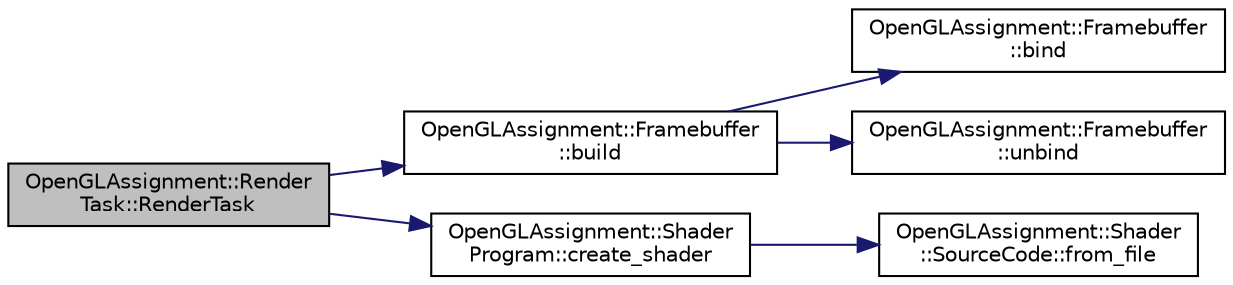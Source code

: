digraph "OpenGLAssignment::RenderTask::RenderTask"
{
 // LATEX_PDF_SIZE
  edge [fontname="Helvetica",fontsize="10",labelfontname="Helvetica",labelfontsize="10"];
  node [fontname="Helvetica",fontsize="10",shape=record];
  rankdir="LR";
  Node1 [label="OpenGLAssignment::Render\lTask::RenderTask",height=0.2,width=0.4,color="black", fillcolor="grey75", style="filled", fontcolor="black",tooltip="Creates an instance."];
  Node1 -> Node2 [color="midnightblue",fontsize="10",style="solid",fontname="Helvetica"];
  Node2 [label="OpenGLAssignment::Framebuffer\l::build",height=0.2,width=0.4,color="black", fillcolor="white", style="filled",URL="$class_open_g_l_assignment_1_1_framebuffer.html#a2bf66607a2987d5931a3f15bd72e8675",tooltip="Generates the framebuffer."];
  Node2 -> Node3 [color="midnightblue",fontsize="10",style="solid",fontname="Helvetica"];
  Node3 [label="OpenGLAssignment::Framebuffer\l::bind",height=0.2,width=0.4,color="black", fillcolor="white", style="filled",URL="$class_open_g_l_assignment_1_1_framebuffer.html#a7a9bdaa3d127cc0b74dbbb90b839d43b",tooltip="Binds the framebuffer to use it."];
  Node2 -> Node4 [color="midnightblue",fontsize="10",style="solid",fontname="Helvetica"];
  Node4 [label="OpenGLAssignment::Framebuffer\l::unbind",height=0.2,width=0.4,color="black", fillcolor="white", style="filled",URL="$class_open_g_l_assignment_1_1_framebuffer.html#a12ec60aca2616c547fc3f3dcf5e80765",tooltip="Unbinds the framebuffer before use it."];
  Node1 -> Node5 [color="midnightblue",fontsize="10",style="solid",fontname="Helvetica"];
  Node5 [label="OpenGLAssignment::Shader\lProgram::create_shader",height=0.2,width=0.4,color="black", fillcolor="white", style="filled",URL="$class_open_g_l_assignment_1_1_shader_program.html#ab7859b029ca47444b703dfac7fc9ef74",tooltip="Creates a shader with the given info."];
  Node5 -> Node6 [color="midnightblue",fontsize="10",style="solid",fontname="Helvetica"];
  Node6 [label="OpenGLAssignment::Shader\l::SourceCode::from_file",height=0.2,width=0.4,color="black", fillcolor="white", style="filled",URL="$class_open_g_l_assignment_1_1_shader_1_1_source_code.html#a6b1fadffccfa622b01e11bb6a157c54c",tooltip="Extract the shader code from a file."];
}
